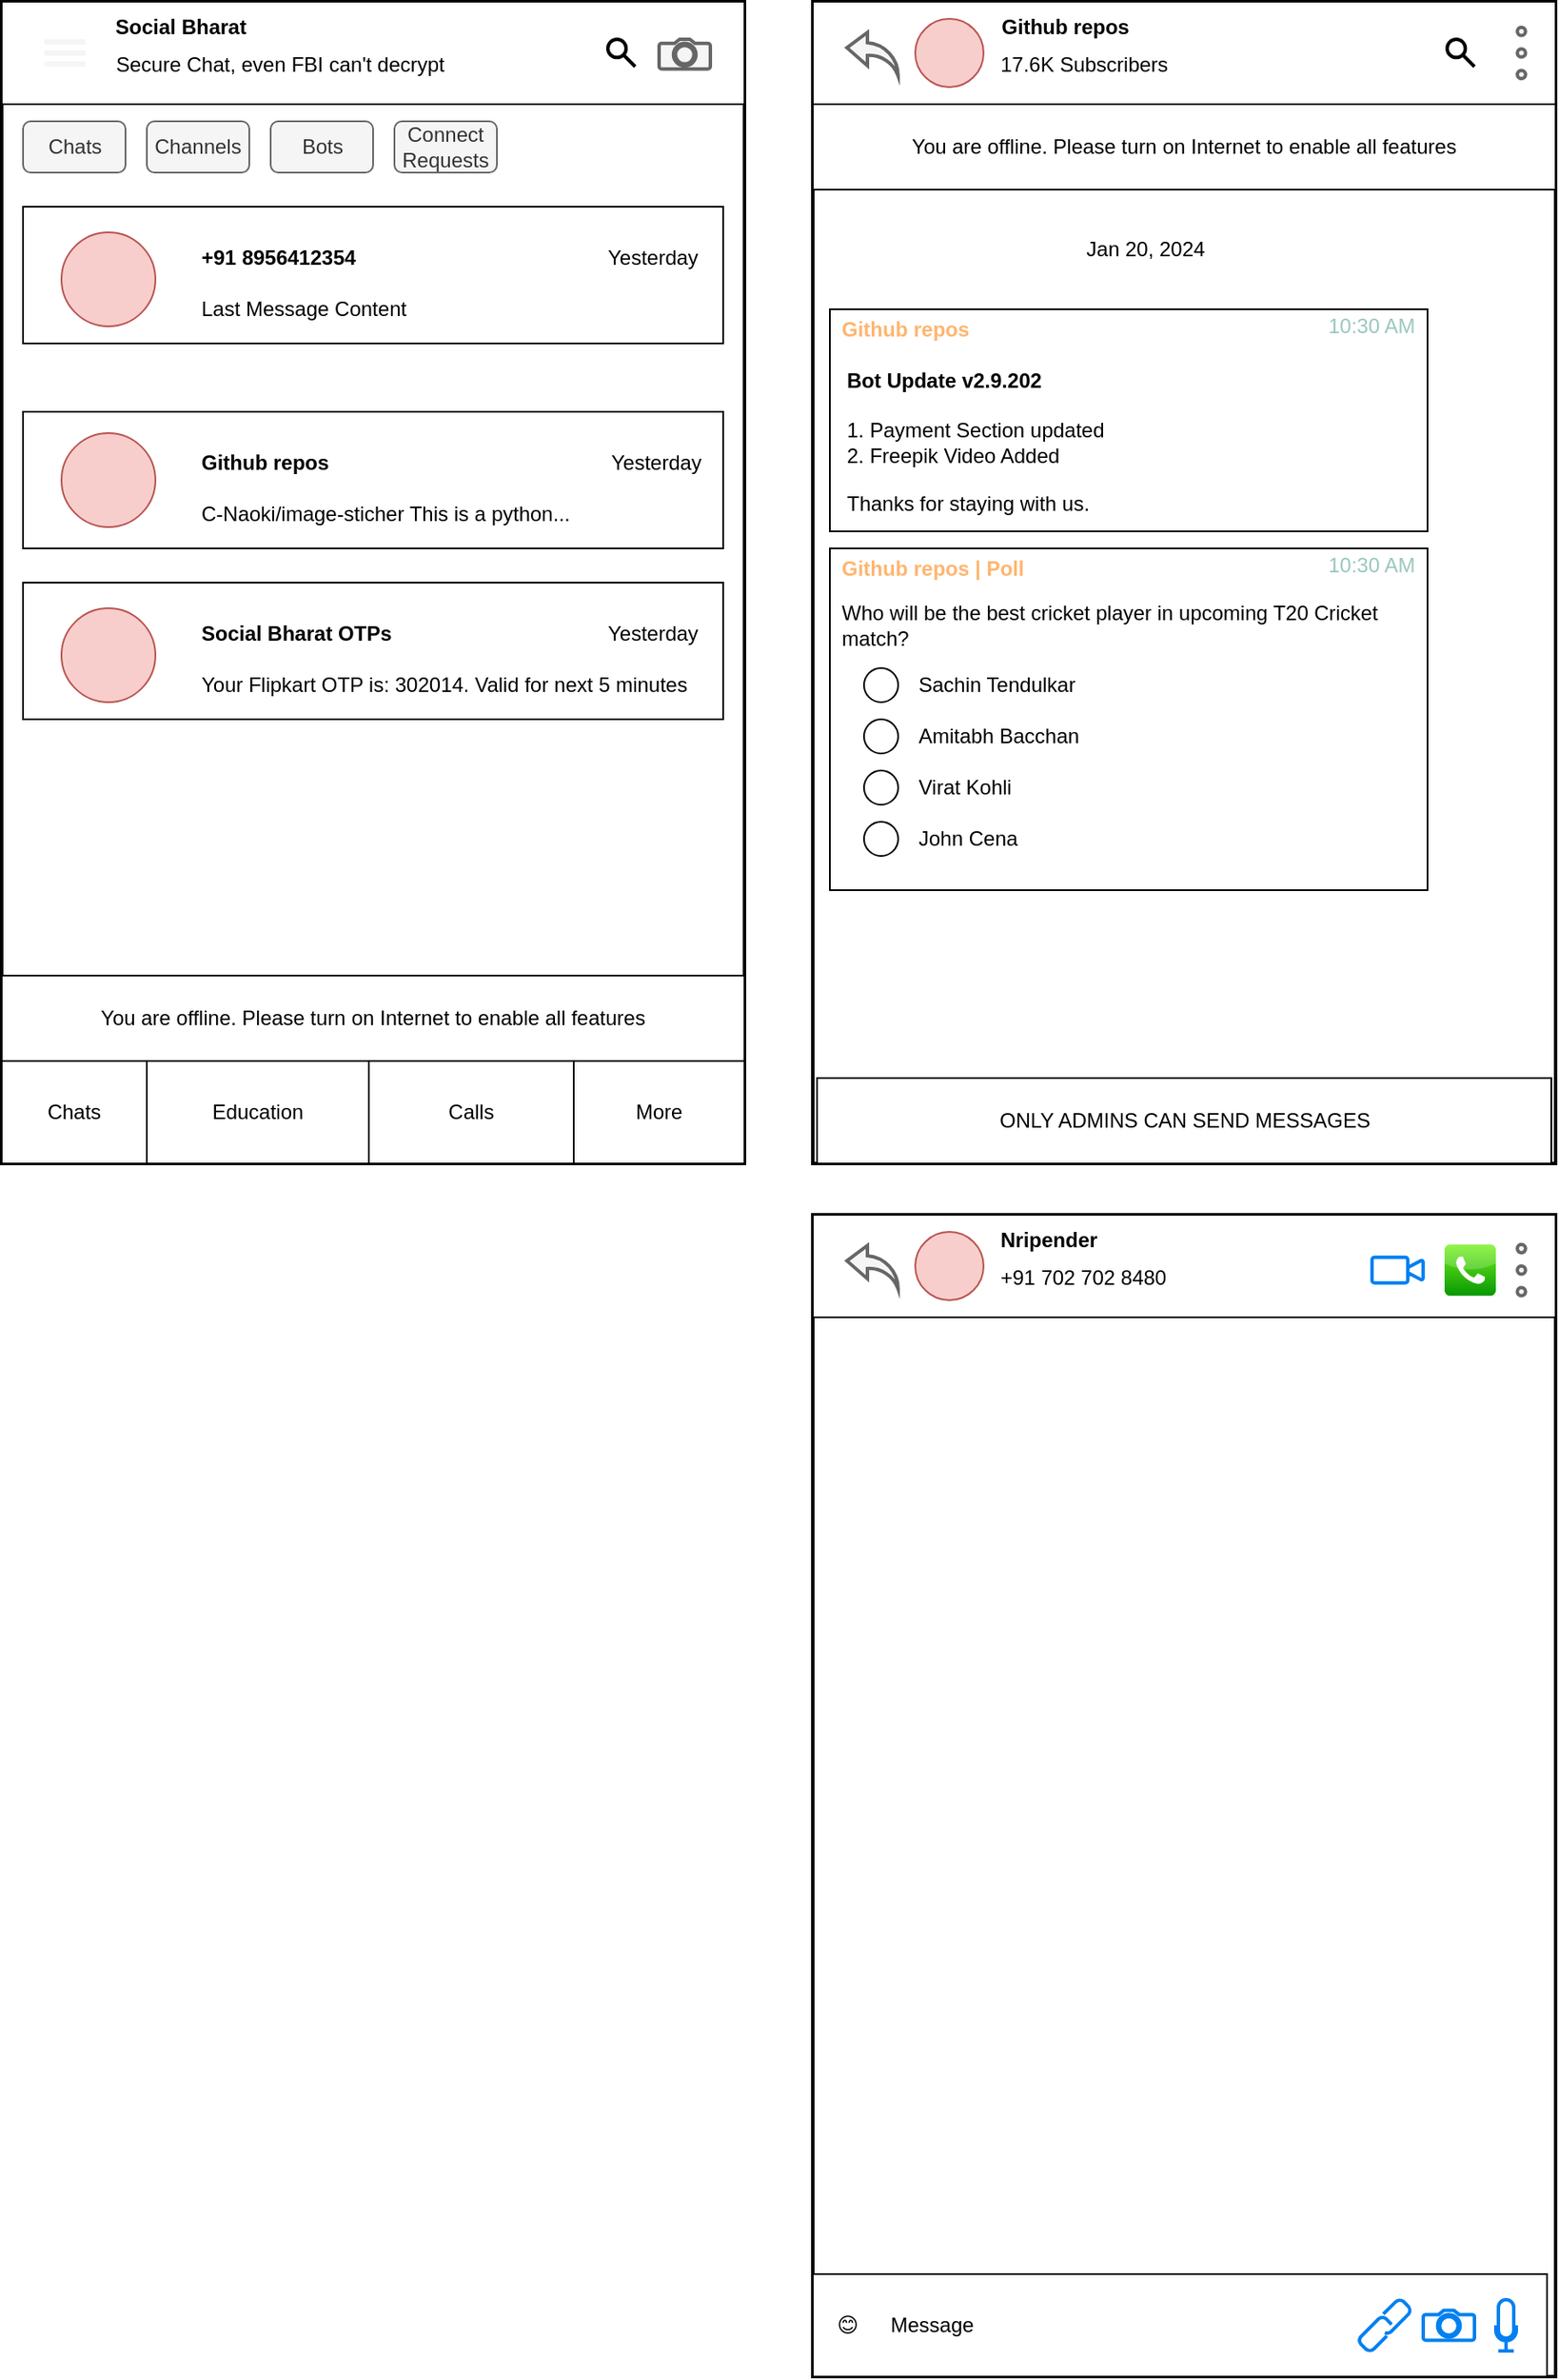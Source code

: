 <mxfile version="24.6.4" type="device">
  <diagram name="Page-1" id="qumram9Rdp6kalWHU52m">
    <mxGraphModel dx="1434" dy="838" grid="1" gridSize="10" guides="1" tooltips="1" connect="1" arrows="1" fold="1" page="1" pageScale="1" pageWidth="850" pageHeight="1100" math="0" shadow="0">
      <root>
        <mxCell id="0" />
        <mxCell id="1" parent="0" />
        <mxCell id="jWpHOILQ3Kh7wSdwumv3-1" value="" style="rounded=0;whiteSpace=wrap;html=1;strokeWidth=2;" vertex="1" parent="1">
          <mxGeometry x="165" y="200" width="435" height="680" as="geometry" />
        </mxCell>
        <mxCell id="jWpHOILQ3Kh7wSdwumv3-2" value="" style="rounded=0;whiteSpace=wrap;html=1;" vertex="1" parent="1">
          <mxGeometry x="165" y="200" width="435" height="60" as="geometry" />
        </mxCell>
        <mxCell id="jWpHOILQ3Kh7wSdwumv3-3" value="Social Bharat" style="text;html=1;align=center;verticalAlign=middle;whiteSpace=wrap;rounded=0;fontStyle=1" vertex="1" parent="1">
          <mxGeometry x="230" y="200" width="80" height="30" as="geometry" />
        </mxCell>
        <mxCell id="jWpHOILQ3Kh7wSdwumv3-49" value="" style="dashed=0;shape=mxgraph.gmdl.preferences;strokeColor=#666666;strokeWidth=2;fillColor=#f5f5f5;fontColor=#333333;" vertex="1" parent="1">
          <mxGeometry x="190" y="222" width="24" height="16" as="geometry" />
        </mxCell>
        <mxCell id="jWpHOILQ3Kh7wSdwumv3-50" value="" style="dashed=0;shape=mxgraph.gmdl.search;strokeWidth=2;" vertex="1" parent="1">
          <mxGeometry x="520" y="222" width="16" height="16" as="geometry" />
        </mxCell>
        <mxCell id="jWpHOILQ3Kh7wSdwumv3-51" value="" style="html=1;verticalLabelPosition=bottom;align=center;labelBackgroundColor=#ffffff;verticalAlign=top;strokeWidth=2;strokeColor=#666666;shadow=0;dashed=0;shape=mxgraph.ios7.icons.camera;fillColor=#f5f5f5;fontColor=#333333;" vertex="1" parent="1">
          <mxGeometry x="550" y="222" width="30" height="17.4" as="geometry" />
        </mxCell>
        <mxCell id="jWpHOILQ3Kh7wSdwumv3-52" value="Chats" style="rounded=0;whiteSpace=wrap;html=1;" vertex="1" parent="1">
          <mxGeometry x="165" y="820" width="85" height="60" as="geometry" />
        </mxCell>
        <mxCell id="jWpHOILQ3Kh7wSdwumv3-53" value="Education" style="rounded=0;whiteSpace=wrap;html=1;" vertex="1" parent="1">
          <mxGeometry x="250" y="820" width="130" height="60" as="geometry" />
        </mxCell>
        <mxCell id="jWpHOILQ3Kh7wSdwumv3-54" value="More" style="rounded=0;whiteSpace=wrap;html=1;" vertex="1" parent="1">
          <mxGeometry x="500" y="820" width="100" height="60" as="geometry" />
        </mxCell>
        <mxCell id="jWpHOILQ3Kh7wSdwumv3-55" value="Calls" style="rounded=0;whiteSpace=wrap;html=1;" vertex="1" parent="1">
          <mxGeometry x="380" y="820" width="120" height="60" as="geometry" />
        </mxCell>
        <mxCell id="jWpHOILQ3Kh7wSdwumv3-56" value="You are offline. Please turn on Internet to enable all features" style="rounded=0;whiteSpace=wrap;html=1;" vertex="1" parent="1">
          <mxGeometry x="165" y="770" width="435" height="50" as="geometry" />
        </mxCell>
        <mxCell id="jWpHOILQ3Kh7wSdwumv3-57" value="" style="rounded=0;whiteSpace=wrap;html=1;" vertex="1" parent="1">
          <mxGeometry x="177.5" y="320" width="410" height="80" as="geometry" />
        </mxCell>
        <mxCell id="jWpHOILQ3Kh7wSdwumv3-58" value="Secure Chat, even FBI can&#39;t decrypt" style="text;html=1;align=left;verticalAlign=middle;whiteSpace=wrap;rounded=0;fontStyle=0" vertex="1" parent="1">
          <mxGeometry x="230" y="222" width="220" height="30" as="geometry" />
        </mxCell>
        <mxCell id="jWpHOILQ3Kh7wSdwumv3-59" value="" style="ellipse;whiteSpace=wrap;html=1;aspect=fixed;fillColor=#f8cecc;strokeColor=#b85450;" vertex="1" parent="1">
          <mxGeometry x="200" y="335" width="55" height="55" as="geometry" />
        </mxCell>
        <mxCell id="jWpHOILQ3Kh7wSdwumv3-60" value="+91 8956412354" style="text;html=1;align=left;verticalAlign=middle;whiteSpace=wrap;rounded=0;fontStyle=1" vertex="1" parent="1">
          <mxGeometry x="280" y="335" width="115" height="30" as="geometry" />
        </mxCell>
        <mxCell id="jWpHOILQ3Kh7wSdwumv3-61" value="Last Message Content" style="text;html=1;align=left;verticalAlign=middle;whiteSpace=wrap;rounded=0;" vertex="1" parent="1">
          <mxGeometry x="280" y="365" width="130" height="30" as="geometry" />
        </mxCell>
        <mxCell id="jWpHOILQ3Kh7wSdwumv3-62" value="Yesterday" style="text;html=1;align=left;verticalAlign=middle;whiteSpace=wrap;rounded=0;" vertex="1" parent="1">
          <mxGeometry x="517.5" y="335" width="60" height="30" as="geometry" />
        </mxCell>
        <mxCell id="jWpHOILQ3Kh7wSdwumv3-64" value="Chats" style="text;html=1;align=center;verticalAlign=middle;whiteSpace=wrap;rounded=1;fillColor=#f5f5f5;fontColor=#333333;strokeColor=#666666;" vertex="1" parent="1">
          <mxGeometry x="177.5" y="270" width="60" height="30" as="geometry" />
        </mxCell>
        <mxCell id="jWpHOILQ3Kh7wSdwumv3-65" value="Channels" style="text;html=1;align=center;verticalAlign=middle;whiteSpace=wrap;rounded=1;fillColor=#f5f5f5;fontColor=#333333;strokeColor=#666666;" vertex="1" parent="1">
          <mxGeometry x="250" y="270" width="60" height="30" as="geometry" />
        </mxCell>
        <mxCell id="jWpHOILQ3Kh7wSdwumv3-67" value="Bots" style="text;html=1;align=center;verticalAlign=middle;whiteSpace=wrap;rounded=1;fillColor=#f5f5f5;fontColor=#333333;strokeColor=#666666;" vertex="1" parent="1">
          <mxGeometry x="322.5" y="270" width="60" height="30" as="geometry" />
        </mxCell>
        <mxCell id="jWpHOILQ3Kh7wSdwumv3-68" value="Connect Requests" style="text;html=1;align=center;verticalAlign=middle;whiteSpace=wrap;rounded=1;fillColor=#f5f5f5;fontColor=#333333;strokeColor=#666666;" vertex="1" parent="1">
          <mxGeometry x="395" y="270" width="60" height="30" as="geometry" />
        </mxCell>
        <mxCell id="jWpHOILQ3Kh7wSdwumv3-69" value="" style="rounded=0;whiteSpace=wrap;html=1;" vertex="1" parent="1">
          <mxGeometry x="177.5" y="440" width="410" height="80" as="geometry" />
        </mxCell>
        <mxCell id="jWpHOILQ3Kh7wSdwumv3-70" value="" style="ellipse;whiteSpace=wrap;html=1;aspect=fixed;fillColor=#f8cecc;strokeColor=#b85450;" vertex="1" parent="1">
          <mxGeometry x="200" y="452.5" width="55" height="55" as="geometry" />
        </mxCell>
        <mxCell id="jWpHOILQ3Kh7wSdwumv3-71" value="Github repos" style="text;html=1;align=left;verticalAlign=middle;whiteSpace=wrap;rounded=0;fontStyle=1" vertex="1" parent="1">
          <mxGeometry x="280" y="455" width="115" height="30" as="geometry" />
        </mxCell>
        <mxCell id="jWpHOILQ3Kh7wSdwumv3-72" value="C-Naoki/image-sticher This is a python..." style="text;html=1;align=left;verticalAlign=middle;whiteSpace=wrap;rounded=0;" vertex="1" parent="1">
          <mxGeometry x="280" y="485" width="282.5" height="30" as="geometry" />
        </mxCell>
        <mxCell id="jWpHOILQ3Kh7wSdwumv3-73" value="Yesterday" style="text;html=1;align=left;verticalAlign=middle;whiteSpace=wrap;rounded=0;" vertex="1" parent="1">
          <mxGeometry x="520" y="455" width="60" height="30" as="geometry" />
        </mxCell>
        <mxCell id="jWpHOILQ3Kh7wSdwumv3-74" value="" style="rounded=0;whiteSpace=wrap;html=1;strokeWidth=2;" vertex="1" parent="1">
          <mxGeometry x="640" y="200" width="435" height="680" as="geometry" />
        </mxCell>
        <mxCell id="jWpHOILQ3Kh7wSdwumv3-75" value="" style="rounded=0;whiteSpace=wrap;html=1;" vertex="1" parent="1">
          <mxGeometry x="640" y="200" width="435" height="60" as="geometry" />
        </mxCell>
        <mxCell id="jWpHOILQ3Kh7wSdwumv3-76" value="Github repos" style="text;html=1;align=center;verticalAlign=middle;whiteSpace=wrap;rounded=0;fontStyle=1" vertex="1" parent="1">
          <mxGeometry x="747.5" y="200" width="80" height="30" as="geometry" />
        </mxCell>
        <mxCell id="jWpHOILQ3Kh7wSdwumv3-78" value="" style="dashed=0;shape=mxgraph.gmdl.search;strokeWidth=2;" vertex="1" parent="1">
          <mxGeometry x="1011.5" y="222" width="16" height="16" as="geometry" />
        </mxCell>
        <mxCell id="jWpHOILQ3Kh7wSdwumv3-84" value="You are offline. Please turn on Internet to enable all features" style="rounded=0;whiteSpace=wrap;html=1;" vertex="1" parent="1">
          <mxGeometry x="640" y="260" width="435" height="50" as="geometry" />
        </mxCell>
        <mxCell id="jWpHOILQ3Kh7wSdwumv3-86" value="17.6K Subscribers" style="text;html=1;align=left;verticalAlign=middle;whiteSpace=wrap;rounded=0;fontStyle=0" vertex="1" parent="1">
          <mxGeometry x="747.5" y="222" width="220" height="30" as="geometry" />
        </mxCell>
        <mxCell id="jWpHOILQ3Kh7wSdwumv3-100" value="" style="html=1;verticalLabelPosition=bottom;align=center;labelBackgroundColor=#ffffff;verticalAlign=top;strokeWidth=2;strokeColor=#666666;shadow=0;dashed=0;shape=mxgraph.ios7.icons.back;fillColor=#f5f5f5;fontColor=#333333;" vertex="1" parent="1">
          <mxGeometry x="660" y="217.95" width="30" height="25.5" as="geometry" />
        </mxCell>
        <mxCell id="jWpHOILQ3Kh7wSdwumv3-102" value="ONLY ADMINS CAN SEND MESSAGES" style="rounded=0;whiteSpace=wrap;html=1;" vertex="1" parent="1">
          <mxGeometry x="642.5" y="830" width="430" height="50" as="geometry" />
        </mxCell>
        <mxCell id="jWpHOILQ3Kh7wSdwumv3-104" value="" style="ellipse;whiteSpace=wrap;html=1;aspect=fixed;fillColor=#f8cecc;strokeColor=#b85450;" vertex="1" parent="1">
          <mxGeometry x="700" y="210" width="40" height="40" as="geometry" />
        </mxCell>
        <mxCell id="jWpHOILQ3Kh7wSdwumv3-105" value="" style="rounded=0;whiteSpace=wrap;html=1;strokeWidth=2;" vertex="1" parent="1">
          <mxGeometry x="640" y="910" width="435" height="680" as="geometry" />
        </mxCell>
        <mxCell id="jWpHOILQ3Kh7wSdwumv3-106" value="" style="rounded=0;whiteSpace=wrap;html=1;" vertex="1" parent="1">
          <mxGeometry x="640" y="910" width="435" height="60" as="geometry" />
        </mxCell>
        <mxCell id="jWpHOILQ3Kh7wSdwumv3-107" value="Nripender" style="text;html=1;align=left;verticalAlign=middle;whiteSpace=wrap;rounded=0;fontStyle=1" vertex="1" parent="1">
          <mxGeometry x="747.5" y="910" width="80" height="30" as="geometry" />
        </mxCell>
        <mxCell id="jWpHOILQ3Kh7wSdwumv3-110" value="+91 702 702 8480" style="text;html=1;align=left;verticalAlign=middle;whiteSpace=wrap;rounded=0;fontStyle=0" vertex="1" parent="1">
          <mxGeometry x="747.5" y="932" width="220" height="30" as="geometry" />
        </mxCell>
        <mxCell id="jWpHOILQ3Kh7wSdwumv3-111" value="" style="html=1;verticalLabelPosition=bottom;align=center;labelBackgroundColor=#ffffff;verticalAlign=top;strokeWidth=2;strokeColor=#666666;shadow=0;dashed=0;shape=mxgraph.ios7.icons.back;fillColor=#f5f5f5;fontColor=#333333;" vertex="1" parent="1">
          <mxGeometry x="660" y="927.95" width="30" height="25.5" as="geometry" />
        </mxCell>
        <mxCell id="jWpHOILQ3Kh7wSdwumv3-113" value="" style="ellipse;whiteSpace=wrap;html=1;aspect=fixed;fillColor=#f8cecc;strokeColor=#b85450;" vertex="1" parent="1">
          <mxGeometry x="700" y="920" width="40" height="40" as="geometry" />
        </mxCell>
        <mxCell id="jWpHOILQ3Kh7wSdwumv3-115" value="" style="rounded=0;whiteSpace=wrap;html=1;" vertex="1" parent="1">
          <mxGeometry x="177.5" y="540" width="410" height="80" as="geometry" />
        </mxCell>
        <mxCell id="jWpHOILQ3Kh7wSdwumv3-116" value="" style="ellipse;whiteSpace=wrap;html=1;aspect=fixed;fillColor=#f8cecc;strokeColor=#b85450;" vertex="1" parent="1">
          <mxGeometry x="200" y="555" width="55" height="55" as="geometry" />
        </mxCell>
        <mxCell id="jWpHOILQ3Kh7wSdwumv3-117" value="Social Bharat OTPs" style="text;html=1;align=left;verticalAlign=middle;whiteSpace=wrap;rounded=0;fontStyle=1" vertex="1" parent="1">
          <mxGeometry x="280" y="555" width="115" height="30" as="geometry" />
        </mxCell>
        <mxCell id="jWpHOILQ3Kh7wSdwumv3-118" value="Your Flipkart OTP is: 302014. Valid for next 5 minutes" style="text;html=1;align=left;verticalAlign=middle;whiteSpace=wrap;rounded=0;" vertex="1" parent="1">
          <mxGeometry x="280" y="585" width="290" height="30" as="geometry" />
        </mxCell>
        <mxCell id="jWpHOILQ3Kh7wSdwumv3-119" value="Yesterday" style="text;html=1;align=left;verticalAlign=middle;whiteSpace=wrap;rounded=0;" vertex="1" parent="1">
          <mxGeometry x="517.5" y="555" width="60" height="30" as="geometry" />
        </mxCell>
        <mxCell id="jWpHOILQ3Kh7wSdwumv3-120" value="" style="html=1;verticalLabelPosition=bottom;align=center;labelBackgroundColor=#ffffff;verticalAlign=top;strokeWidth=2;strokeColor=#666666;shadow=0;dashed=0;shape=mxgraph.ios7.icons.page_navigation;pointerEvents=1;rotation=90;fillColor=#f5f5f5;fontColor=#333333;" vertex="1" parent="1">
          <mxGeometry x="1040" y="940" width="30" height="4.8" as="geometry" />
        </mxCell>
        <mxCell id="jWpHOILQ3Kh7wSdwumv3-121" value="" style="html=1;verticalLabelPosition=bottom;align=center;labelBackgroundColor=#ffffff;verticalAlign=top;strokeWidth=2;strokeColor=#0080F0;shadow=0;dashed=0;shape=mxgraph.ios7.icons.video_conversation;" vertex="1" parent="1">
          <mxGeometry x="967.5" y="934.9" width="30" height="15" as="geometry" />
        </mxCell>
        <mxCell id="jWpHOILQ3Kh7wSdwumv3-122" value="" style="dashed=0;outlineConnect=0;html=1;align=center;labelPosition=center;verticalLabelPosition=bottom;verticalAlign=top;shape=mxgraph.webicons.phone;fillColor=#76F21E;gradientColor=#079704" vertex="1" parent="1">
          <mxGeometry x="1010" y="927.4" width="30" height="30" as="geometry" />
        </mxCell>
        <mxCell id="jWpHOILQ3Kh7wSdwumv3-123" value="" style="rounded=0;whiteSpace=wrap;html=1;" vertex="1" parent="1">
          <mxGeometry x="640" y="1530" width="430" height="60" as="geometry" />
        </mxCell>
        <mxCell id="jWpHOILQ3Kh7wSdwumv3-124" value="" style="html=1;verticalLabelPosition=bottom;align=center;labelBackgroundColor=#ffffff;verticalAlign=top;strokeWidth=2;strokeColor=#0080F0;shadow=0;dashed=0;shape=mxgraph.ios7.icons.microphone;" vertex="1" parent="1">
          <mxGeometry x="1040" y="1545" width="12" height="30" as="geometry" />
        </mxCell>
        <mxCell id="jWpHOILQ3Kh7wSdwumv3-125" value="" style="html=1;verticalLabelPosition=bottom;align=center;labelBackgroundColor=#ffffff;verticalAlign=top;strokeWidth=2;strokeColor=#0080F0;shadow=0;dashed=0;shape=mxgraph.ios7.icons.link;" vertex="1" parent="1">
          <mxGeometry x="960" y="1545" width="30" height="30" as="geometry" />
        </mxCell>
        <mxCell id="jWpHOILQ3Kh7wSdwumv3-127" value="😊" style="text;html=1;align=center;verticalAlign=middle;resizable=0;points=[];autosize=1;strokeColor=none;fillColor=none;" vertex="1" parent="1">
          <mxGeometry x="640" y="1545" width="40" height="30" as="geometry" />
        </mxCell>
        <mxCell id="jWpHOILQ3Kh7wSdwumv3-128" value="Message" style="text;html=1;align=center;verticalAlign=middle;whiteSpace=wrap;rounded=0;" vertex="1" parent="1">
          <mxGeometry x="680" y="1545" width="60" height="30" as="geometry" />
        </mxCell>
        <mxCell id="jWpHOILQ3Kh7wSdwumv3-129" value="" style="html=1;verticalLabelPosition=bottom;align=center;labelBackgroundColor=#ffffff;verticalAlign=top;strokeWidth=2;strokeColor=#0080F0;shadow=0;dashed=0;shape=mxgraph.ios7.icons.camera;" vertex="1" parent="1">
          <mxGeometry x="997.5" y="1551.3" width="30" height="17.4" as="geometry" />
        </mxCell>
        <mxCell id="jWpHOILQ3Kh7wSdwumv3-131" value="" style="rounded=0;whiteSpace=wrap;html=1;" vertex="1" parent="1">
          <mxGeometry x="650" y="380" width="350" height="130" as="geometry" />
        </mxCell>
        <mxCell id="jWpHOILQ3Kh7wSdwumv3-132" value="Jan 20, 2024" style="text;html=1;align=center;verticalAlign=middle;whiteSpace=wrap;rounded=0;" vertex="1" parent="1">
          <mxGeometry x="780" y="330" width="110" height="30" as="geometry" />
        </mxCell>
        <mxCell id="jWpHOILQ3Kh7wSdwumv3-133" value="Github repos" style="text;html=1;align=left;verticalAlign=middle;whiteSpace=wrap;rounded=0;fontStyle=1;fontColor=#FFB570;" vertex="1" parent="1">
          <mxGeometry x="655" y="382" width="110" height="20" as="geometry" />
        </mxCell>
        <mxCell id="jWpHOILQ3Kh7wSdwumv3-134" value="10:30 AM" style="text;html=1;align=left;verticalAlign=middle;whiteSpace=wrap;rounded=0;fontStyle=0;fontColor=#9AC7BF;" vertex="1" parent="1">
          <mxGeometry x="940" y="380" width="60" height="20" as="geometry" />
        </mxCell>
        <mxCell id="jWpHOILQ3Kh7wSdwumv3-136" value="&lt;div&gt;&lt;b style=&quot;text-align: center;&quot;&gt;Bot Update v2.9.202&lt;/b&gt;&lt;span&gt;&lt;br&gt;&lt;/span&gt;&lt;/div&gt;&lt;div&gt;&lt;b style=&quot;text-align: center;&quot;&gt;&lt;br&gt;&lt;/b&gt;&lt;/div&gt;&lt;span&gt;1. Payment Section updated&lt;/span&gt;&lt;div&gt;&lt;span&gt;2. Freepik Video Added&lt;/span&gt;&lt;/div&gt;&lt;div&gt;&lt;span&gt;&lt;br&gt;&lt;/span&gt;&lt;/div&gt;&lt;div&gt;&lt;span&gt;Thanks for staying with us.&lt;/span&gt;&lt;/div&gt;" style="text;html=1;align=left;verticalAlign=middle;whiteSpace=wrap;rounded=0;fontStyle=0" vertex="1" parent="1">
          <mxGeometry x="657.5" y="407.5" width="170" height="100" as="geometry" />
        </mxCell>
        <mxCell id="jWpHOILQ3Kh7wSdwumv3-137" value="" style="rounded=0;whiteSpace=wrap;html=1;" vertex="1" parent="1">
          <mxGeometry x="650" y="520" width="350" height="200" as="geometry" />
        </mxCell>
        <mxCell id="jWpHOILQ3Kh7wSdwumv3-138" value="Github repos | Poll" style="text;html=1;align=left;verticalAlign=middle;whiteSpace=wrap;rounded=0;fontStyle=1;fontColor=#FFB570;" vertex="1" parent="1">
          <mxGeometry x="655" y="522" width="110" height="20" as="geometry" />
        </mxCell>
        <mxCell id="jWpHOILQ3Kh7wSdwumv3-139" value="10:30 AM" style="text;html=1;align=left;verticalAlign=middle;whiteSpace=wrap;rounded=0;fontStyle=0;fontColor=#9AC7BF;" vertex="1" parent="1">
          <mxGeometry x="940" y="520" width="60" height="20" as="geometry" />
        </mxCell>
        <mxCell id="jWpHOILQ3Kh7wSdwumv3-141" value="Who will be the best cricket player in upcoming T20 Cricket match?" style="text;html=1;align=left;verticalAlign=middle;whiteSpace=wrap;rounded=0;" vertex="1" parent="1">
          <mxGeometry x="655" y="550" width="335" height="30" as="geometry" />
        </mxCell>
        <mxCell id="jWpHOILQ3Kh7wSdwumv3-142" value="" style="ellipse;whiteSpace=wrap;html=1;aspect=fixed;" vertex="1" parent="1">
          <mxGeometry x="670" y="590" width="20" height="20" as="geometry" />
        </mxCell>
        <mxCell id="jWpHOILQ3Kh7wSdwumv3-143" value="Sachin Tendulkar" style="text;html=1;align=left;verticalAlign=middle;whiteSpace=wrap;rounded=0;" vertex="1" parent="1">
          <mxGeometry x="700" y="585" width="110" height="30" as="geometry" />
        </mxCell>
        <mxCell id="jWpHOILQ3Kh7wSdwumv3-144" value="" style="ellipse;whiteSpace=wrap;html=1;aspect=fixed;" vertex="1" parent="1">
          <mxGeometry x="670" y="620" width="20" height="20" as="geometry" />
        </mxCell>
        <mxCell id="jWpHOILQ3Kh7wSdwumv3-145" value="Amitabh Bacchan" style="text;html=1;align=left;verticalAlign=middle;whiteSpace=wrap;rounded=0;" vertex="1" parent="1">
          <mxGeometry x="700" y="615" width="110" height="30" as="geometry" />
        </mxCell>
        <mxCell id="jWpHOILQ3Kh7wSdwumv3-146" value="" style="ellipse;whiteSpace=wrap;html=1;aspect=fixed;" vertex="1" parent="1">
          <mxGeometry x="670" y="650" width="20" height="20" as="geometry" />
        </mxCell>
        <mxCell id="jWpHOILQ3Kh7wSdwumv3-147" value="Virat Kohli" style="text;html=1;align=left;verticalAlign=middle;whiteSpace=wrap;rounded=0;" vertex="1" parent="1">
          <mxGeometry x="700" y="645" width="110" height="30" as="geometry" />
        </mxCell>
        <mxCell id="jWpHOILQ3Kh7wSdwumv3-150" value="" style="ellipse;whiteSpace=wrap;html=1;aspect=fixed;" vertex="1" parent="1">
          <mxGeometry x="670" y="680" width="20" height="20" as="geometry" />
        </mxCell>
        <mxCell id="jWpHOILQ3Kh7wSdwumv3-151" value="John Cena" style="text;html=1;align=left;verticalAlign=middle;whiteSpace=wrap;rounded=0;" vertex="1" parent="1">
          <mxGeometry x="700" y="675" width="110" height="30" as="geometry" />
        </mxCell>
        <mxCell id="jWpHOILQ3Kh7wSdwumv3-152" value="" style="html=1;verticalLabelPosition=bottom;align=center;labelBackgroundColor=#ffffff;verticalAlign=top;strokeWidth=2;strokeColor=#666666;shadow=0;dashed=0;shape=mxgraph.ios7.icons.page_navigation;pointerEvents=1;rotation=90;fillColor=#f5f5f5;fontColor=#333333;" vertex="1" parent="1">
          <mxGeometry x="1040" y="227.6" width="30" height="4.8" as="geometry" />
        </mxCell>
      </root>
    </mxGraphModel>
  </diagram>
</mxfile>
